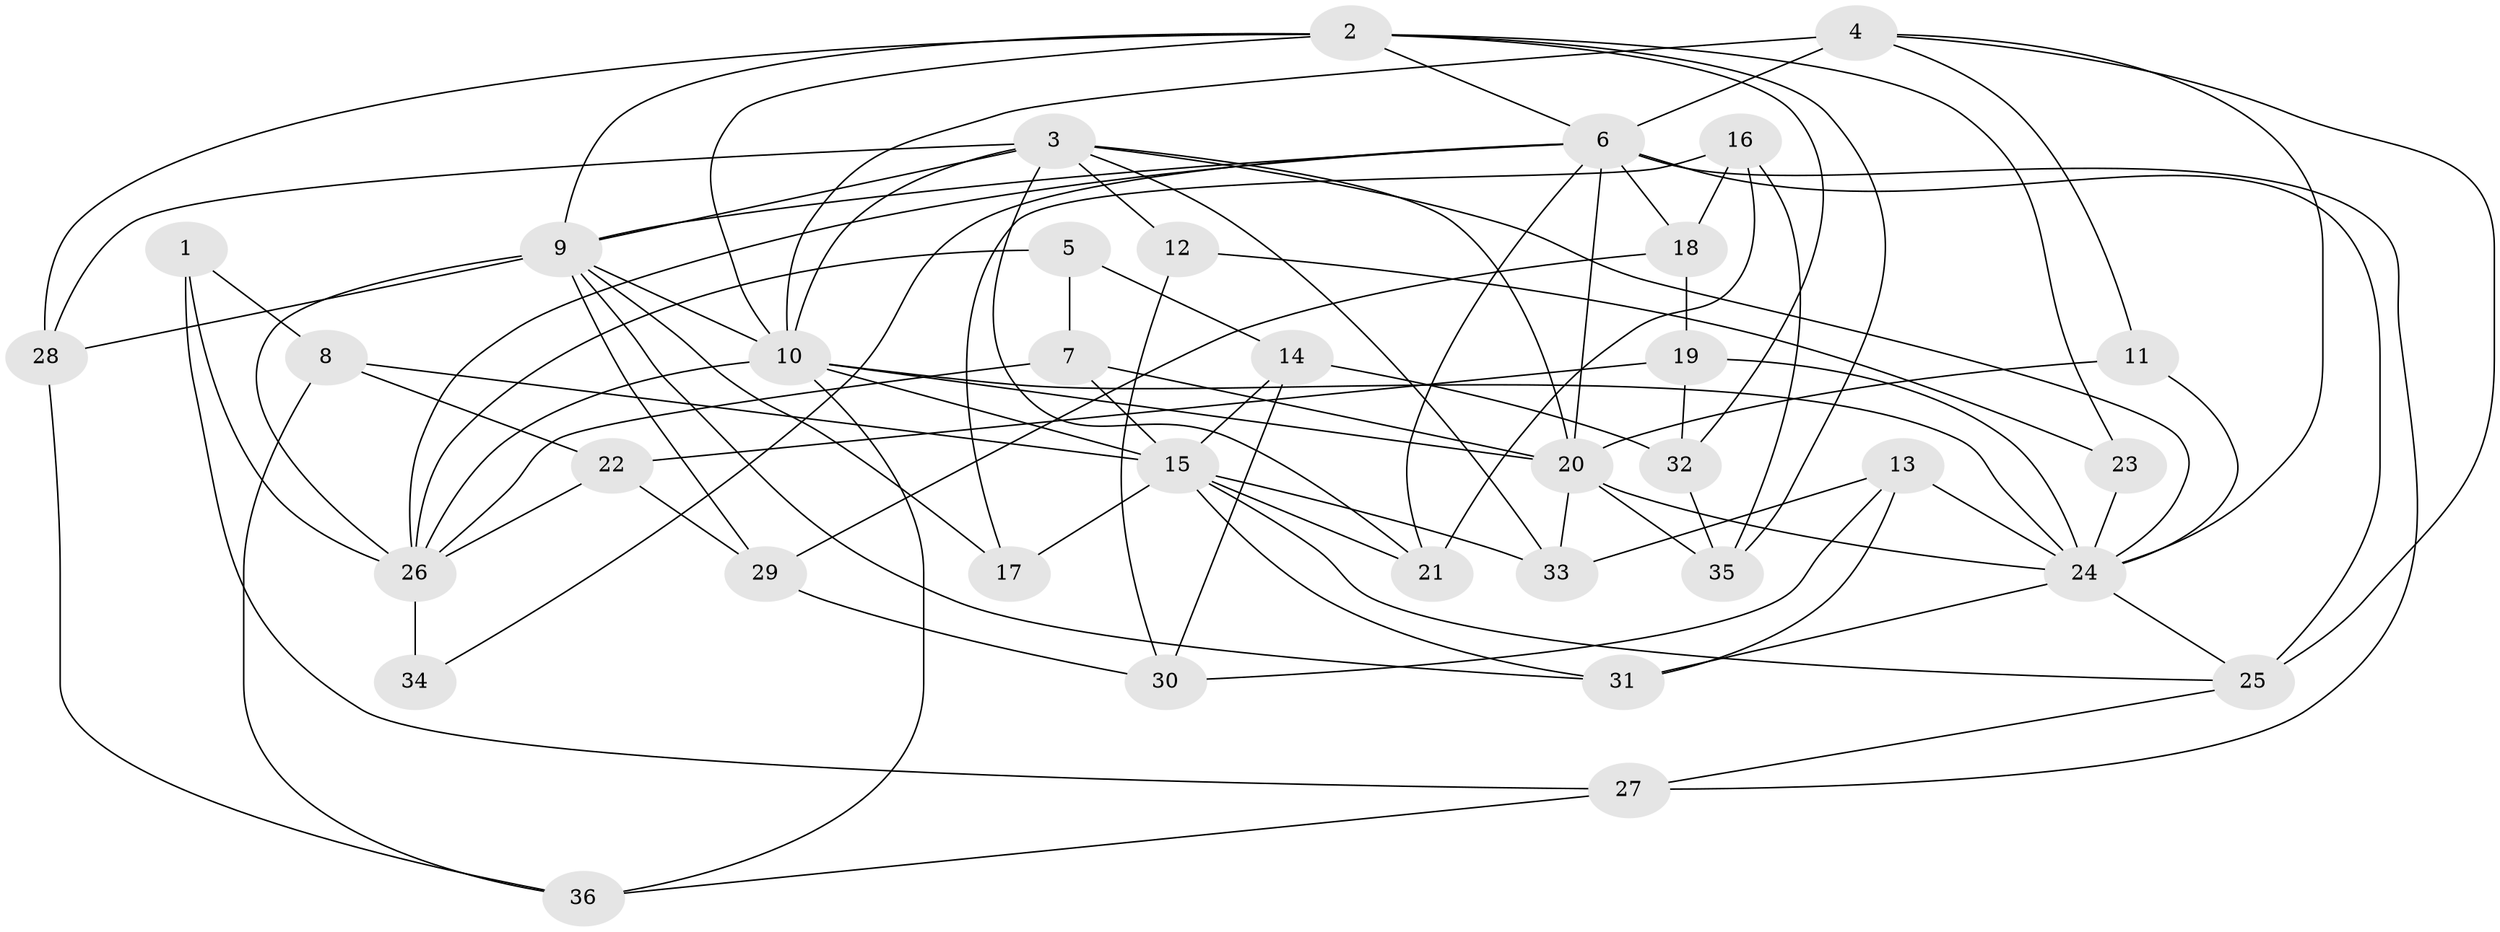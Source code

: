 // original degree distribution, {4: 1.0}
// Generated by graph-tools (version 1.1) at 2025/54/03/04/25 22:54:06]
// undirected, 36 vertices, 90 edges
graph export_dot {
  node [color=gray90,style=filled];
  1;
  2;
  3;
  4;
  5;
  6;
  7;
  8;
  9;
  10;
  11;
  12;
  13;
  14;
  15;
  16;
  17;
  18;
  19;
  20;
  21;
  22;
  23;
  24;
  25;
  26;
  27;
  28;
  29;
  30;
  31;
  32;
  33;
  34;
  35;
  36;
  1 -- 8 [weight=1.0];
  1 -- 26 [weight=2.0];
  1 -- 27 [weight=1.0];
  2 -- 6 [weight=1.0];
  2 -- 9 [weight=1.0];
  2 -- 10 [weight=2.0];
  2 -- 23 [weight=1.0];
  2 -- 28 [weight=1.0];
  2 -- 32 [weight=1.0];
  2 -- 35 [weight=1.0];
  3 -- 9 [weight=2.0];
  3 -- 10 [weight=1.0];
  3 -- 12 [weight=2.0];
  3 -- 20 [weight=1.0];
  3 -- 21 [weight=1.0];
  3 -- 24 [weight=1.0];
  3 -- 28 [weight=1.0];
  3 -- 33 [weight=1.0];
  4 -- 6 [weight=2.0];
  4 -- 10 [weight=1.0];
  4 -- 11 [weight=1.0];
  4 -- 24 [weight=1.0];
  4 -- 25 [weight=1.0];
  5 -- 7 [weight=1.0];
  5 -- 14 [weight=1.0];
  5 -- 26 [weight=2.0];
  6 -- 9 [weight=1.0];
  6 -- 18 [weight=1.0];
  6 -- 20 [weight=1.0];
  6 -- 21 [weight=1.0];
  6 -- 25 [weight=2.0];
  6 -- 26 [weight=1.0];
  6 -- 27 [weight=1.0];
  6 -- 34 [weight=1.0];
  7 -- 15 [weight=1.0];
  7 -- 20 [weight=1.0];
  7 -- 26 [weight=1.0];
  8 -- 15 [weight=1.0];
  8 -- 22 [weight=1.0];
  8 -- 36 [weight=1.0];
  9 -- 10 [weight=1.0];
  9 -- 17 [weight=1.0];
  9 -- 26 [weight=1.0];
  9 -- 28 [weight=1.0];
  9 -- 29 [weight=1.0];
  9 -- 31 [weight=1.0];
  10 -- 15 [weight=1.0];
  10 -- 20 [weight=2.0];
  10 -- 24 [weight=2.0];
  10 -- 26 [weight=1.0];
  10 -- 36 [weight=1.0];
  11 -- 20 [weight=2.0];
  11 -- 24 [weight=1.0];
  12 -- 23 [weight=1.0];
  12 -- 30 [weight=1.0];
  13 -- 24 [weight=1.0];
  13 -- 30 [weight=1.0];
  13 -- 31 [weight=1.0];
  13 -- 33 [weight=1.0];
  14 -- 15 [weight=1.0];
  14 -- 30 [weight=1.0];
  14 -- 32 [weight=1.0];
  15 -- 17 [weight=2.0];
  15 -- 21 [weight=1.0];
  15 -- 25 [weight=1.0];
  15 -- 31 [weight=1.0];
  15 -- 33 [weight=1.0];
  16 -- 17 [weight=1.0];
  16 -- 18 [weight=1.0];
  16 -- 21 [weight=1.0];
  16 -- 35 [weight=1.0];
  18 -- 19 [weight=1.0];
  18 -- 29 [weight=1.0];
  19 -- 22 [weight=1.0];
  19 -- 24 [weight=1.0];
  19 -- 32 [weight=1.0];
  20 -- 24 [weight=1.0];
  20 -- 33 [weight=1.0];
  20 -- 35 [weight=1.0];
  22 -- 26 [weight=1.0];
  22 -- 29 [weight=1.0];
  23 -- 24 [weight=2.0];
  24 -- 25 [weight=1.0];
  24 -- 31 [weight=1.0];
  25 -- 27 [weight=1.0];
  26 -- 34 [weight=3.0];
  27 -- 36 [weight=1.0];
  28 -- 36 [weight=1.0];
  29 -- 30 [weight=1.0];
  32 -- 35 [weight=1.0];
}
